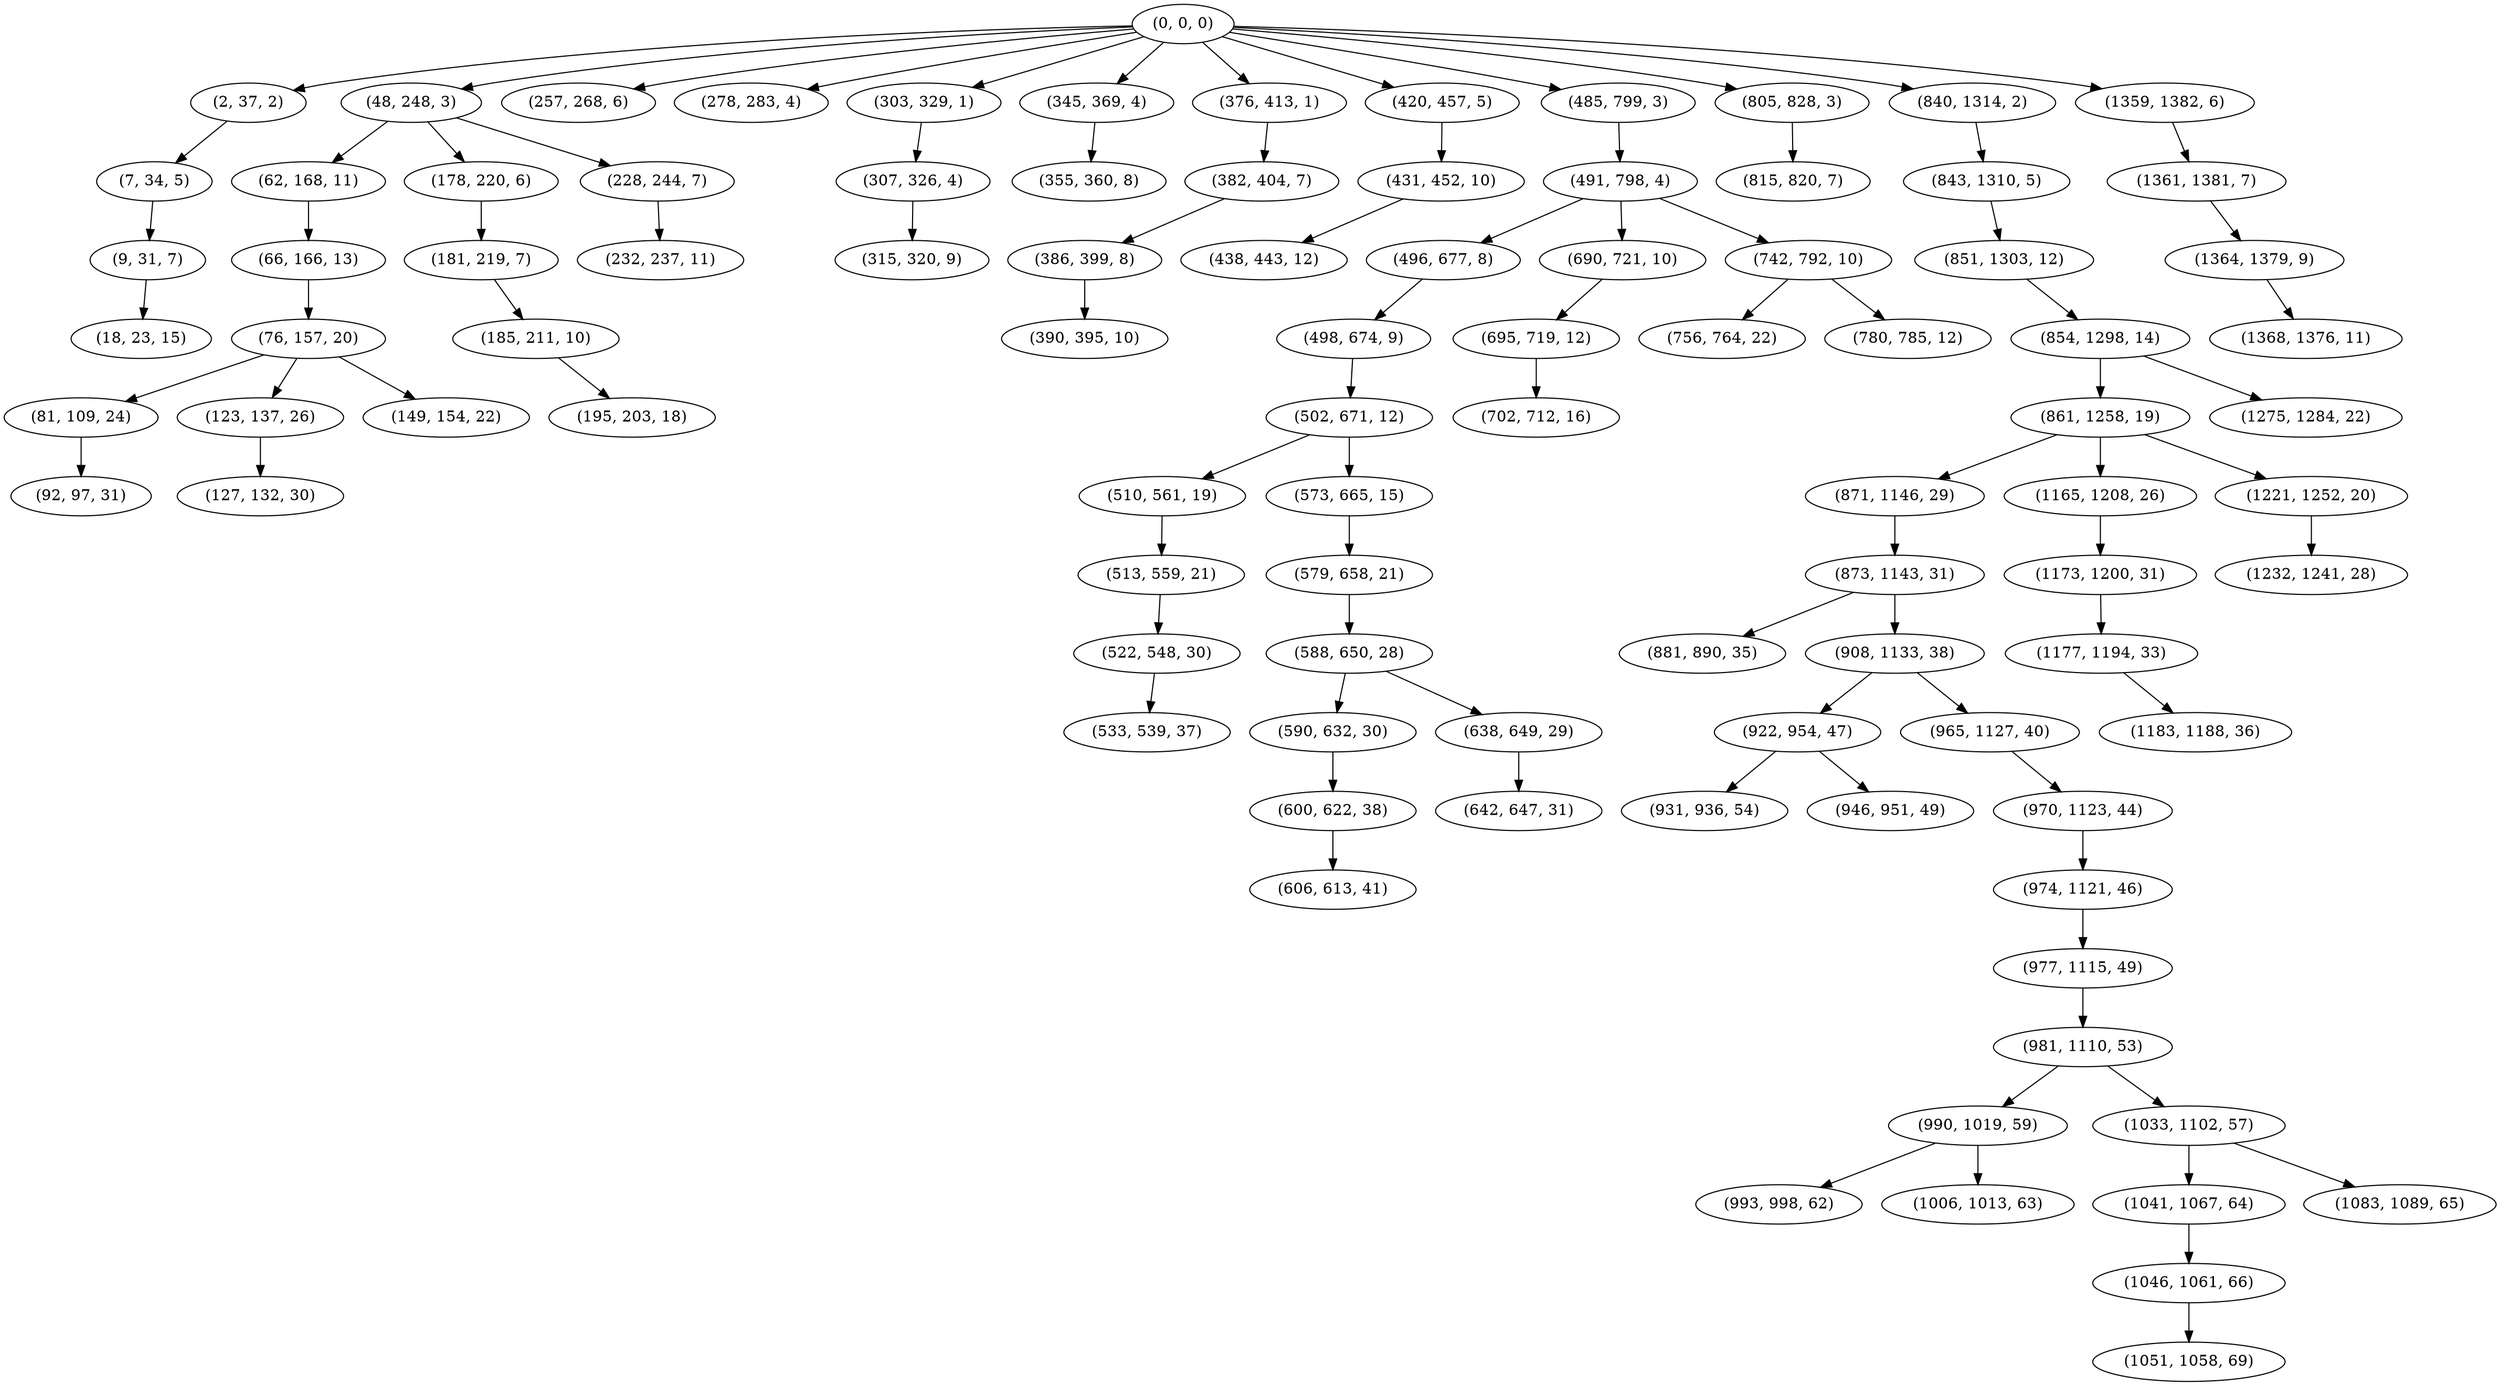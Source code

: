 digraph tree {
    "(0, 0, 0)";
    "(2, 37, 2)";
    "(7, 34, 5)";
    "(9, 31, 7)";
    "(18, 23, 15)";
    "(48, 248, 3)";
    "(62, 168, 11)";
    "(66, 166, 13)";
    "(76, 157, 20)";
    "(81, 109, 24)";
    "(92, 97, 31)";
    "(123, 137, 26)";
    "(127, 132, 30)";
    "(149, 154, 22)";
    "(178, 220, 6)";
    "(181, 219, 7)";
    "(185, 211, 10)";
    "(195, 203, 18)";
    "(228, 244, 7)";
    "(232, 237, 11)";
    "(257, 268, 6)";
    "(278, 283, 4)";
    "(303, 329, 1)";
    "(307, 326, 4)";
    "(315, 320, 9)";
    "(345, 369, 4)";
    "(355, 360, 8)";
    "(376, 413, 1)";
    "(382, 404, 7)";
    "(386, 399, 8)";
    "(390, 395, 10)";
    "(420, 457, 5)";
    "(431, 452, 10)";
    "(438, 443, 12)";
    "(485, 799, 3)";
    "(491, 798, 4)";
    "(496, 677, 8)";
    "(498, 674, 9)";
    "(502, 671, 12)";
    "(510, 561, 19)";
    "(513, 559, 21)";
    "(522, 548, 30)";
    "(533, 539, 37)";
    "(573, 665, 15)";
    "(579, 658, 21)";
    "(588, 650, 28)";
    "(590, 632, 30)";
    "(600, 622, 38)";
    "(606, 613, 41)";
    "(638, 649, 29)";
    "(642, 647, 31)";
    "(690, 721, 10)";
    "(695, 719, 12)";
    "(702, 712, 16)";
    "(742, 792, 10)";
    "(756, 764, 22)";
    "(780, 785, 12)";
    "(805, 828, 3)";
    "(815, 820, 7)";
    "(840, 1314, 2)";
    "(843, 1310, 5)";
    "(851, 1303, 12)";
    "(854, 1298, 14)";
    "(861, 1258, 19)";
    "(871, 1146, 29)";
    "(873, 1143, 31)";
    "(881, 890, 35)";
    "(908, 1133, 38)";
    "(922, 954, 47)";
    "(931, 936, 54)";
    "(946, 951, 49)";
    "(965, 1127, 40)";
    "(970, 1123, 44)";
    "(974, 1121, 46)";
    "(977, 1115, 49)";
    "(981, 1110, 53)";
    "(990, 1019, 59)";
    "(993, 998, 62)";
    "(1006, 1013, 63)";
    "(1033, 1102, 57)";
    "(1041, 1067, 64)";
    "(1046, 1061, 66)";
    "(1051, 1058, 69)";
    "(1083, 1089, 65)";
    "(1165, 1208, 26)";
    "(1173, 1200, 31)";
    "(1177, 1194, 33)";
    "(1183, 1188, 36)";
    "(1221, 1252, 20)";
    "(1232, 1241, 28)";
    "(1275, 1284, 22)";
    "(1359, 1382, 6)";
    "(1361, 1381, 7)";
    "(1364, 1379, 9)";
    "(1368, 1376, 11)";
    "(0, 0, 0)" -> "(2, 37, 2)";
    "(0, 0, 0)" -> "(48, 248, 3)";
    "(0, 0, 0)" -> "(257, 268, 6)";
    "(0, 0, 0)" -> "(278, 283, 4)";
    "(0, 0, 0)" -> "(303, 329, 1)";
    "(0, 0, 0)" -> "(345, 369, 4)";
    "(0, 0, 0)" -> "(376, 413, 1)";
    "(0, 0, 0)" -> "(420, 457, 5)";
    "(0, 0, 0)" -> "(485, 799, 3)";
    "(0, 0, 0)" -> "(805, 828, 3)";
    "(0, 0, 0)" -> "(840, 1314, 2)";
    "(0, 0, 0)" -> "(1359, 1382, 6)";
    "(2, 37, 2)" -> "(7, 34, 5)";
    "(7, 34, 5)" -> "(9, 31, 7)";
    "(9, 31, 7)" -> "(18, 23, 15)";
    "(48, 248, 3)" -> "(62, 168, 11)";
    "(48, 248, 3)" -> "(178, 220, 6)";
    "(48, 248, 3)" -> "(228, 244, 7)";
    "(62, 168, 11)" -> "(66, 166, 13)";
    "(66, 166, 13)" -> "(76, 157, 20)";
    "(76, 157, 20)" -> "(81, 109, 24)";
    "(76, 157, 20)" -> "(123, 137, 26)";
    "(76, 157, 20)" -> "(149, 154, 22)";
    "(81, 109, 24)" -> "(92, 97, 31)";
    "(123, 137, 26)" -> "(127, 132, 30)";
    "(178, 220, 6)" -> "(181, 219, 7)";
    "(181, 219, 7)" -> "(185, 211, 10)";
    "(185, 211, 10)" -> "(195, 203, 18)";
    "(228, 244, 7)" -> "(232, 237, 11)";
    "(303, 329, 1)" -> "(307, 326, 4)";
    "(307, 326, 4)" -> "(315, 320, 9)";
    "(345, 369, 4)" -> "(355, 360, 8)";
    "(376, 413, 1)" -> "(382, 404, 7)";
    "(382, 404, 7)" -> "(386, 399, 8)";
    "(386, 399, 8)" -> "(390, 395, 10)";
    "(420, 457, 5)" -> "(431, 452, 10)";
    "(431, 452, 10)" -> "(438, 443, 12)";
    "(485, 799, 3)" -> "(491, 798, 4)";
    "(491, 798, 4)" -> "(496, 677, 8)";
    "(491, 798, 4)" -> "(690, 721, 10)";
    "(491, 798, 4)" -> "(742, 792, 10)";
    "(496, 677, 8)" -> "(498, 674, 9)";
    "(498, 674, 9)" -> "(502, 671, 12)";
    "(502, 671, 12)" -> "(510, 561, 19)";
    "(502, 671, 12)" -> "(573, 665, 15)";
    "(510, 561, 19)" -> "(513, 559, 21)";
    "(513, 559, 21)" -> "(522, 548, 30)";
    "(522, 548, 30)" -> "(533, 539, 37)";
    "(573, 665, 15)" -> "(579, 658, 21)";
    "(579, 658, 21)" -> "(588, 650, 28)";
    "(588, 650, 28)" -> "(590, 632, 30)";
    "(588, 650, 28)" -> "(638, 649, 29)";
    "(590, 632, 30)" -> "(600, 622, 38)";
    "(600, 622, 38)" -> "(606, 613, 41)";
    "(638, 649, 29)" -> "(642, 647, 31)";
    "(690, 721, 10)" -> "(695, 719, 12)";
    "(695, 719, 12)" -> "(702, 712, 16)";
    "(742, 792, 10)" -> "(756, 764, 22)";
    "(742, 792, 10)" -> "(780, 785, 12)";
    "(805, 828, 3)" -> "(815, 820, 7)";
    "(840, 1314, 2)" -> "(843, 1310, 5)";
    "(843, 1310, 5)" -> "(851, 1303, 12)";
    "(851, 1303, 12)" -> "(854, 1298, 14)";
    "(854, 1298, 14)" -> "(861, 1258, 19)";
    "(854, 1298, 14)" -> "(1275, 1284, 22)";
    "(861, 1258, 19)" -> "(871, 1146, 29)";
    "(861, 1258, 19)" -> "(1165, 1208, 26)";
    "(861, 1258, 19)" -> "(1221, 1252, 20)";
    "(871, 1146, 29)" -> "(873, 1143, 31)";
    "(873, 1143, 31)" -> "(881, 890, 35)";
    "(873, 1143, 31)" -> "(908, 1133, 38)";
    "(908, 1133, 38)" -> "(922, 954, 47)";
    "(908, 1133, 38)" -> "(965, 1127, 40)";
    "(922, 954, 47)" -> "(931, 936, 54)";
    "(922, 954, 47)" -> "(946, 951, 49)";
    "(965, 1127, 40)" -> "(970, 1123, 44)";
    "(970, 1123, 44)" -> "(974, 1121, 46)";
    "(974, 1121, 46)" -> "(977, 1115, 49)";
    "(977, 1115, 49)" -> "(981, 1110, 53)";
    "(981, 1110, 53)" -> "(990, 1019, 59)";
    "(981, 1110, 53)" -> "(1033, 1102, 57)";
    "(990, 1019, 59)" -> "(993, 998, 62)";
    "(990, 1019, 59)" -> "(1006, 1013, 63)";
    "(1033, 1102, 57)" -> "(1041, 1067, 64)";
    "(1033, 1102, 57)" -> "(1083, 1089, 65)";
    "(1041, 1067, 64)" -> "(1046, 1061, 66)";
    "(1046, 1061, 66)" -> "(1051, 1058, 69)";
    "(1165, 1208, 26)" -> "(1173, 1200, 31)";
    "(1173, 1200, 31)" -> "(1177, 1194, 33)";
    "(1177, 1194, 33)" -> "(1183, 1188, 36)";
    "(1221, 1252, 20)" -> "(1232, 1241, 28)";
    "(1359, 1382, 6)" -> "(1361, 1381, 7)";
    "(1361, 1381, 7)" -> "(1364, 1379, 9)";
    "(1364, 1379, 9)" -> "(1368, 1376, 11)";
}
